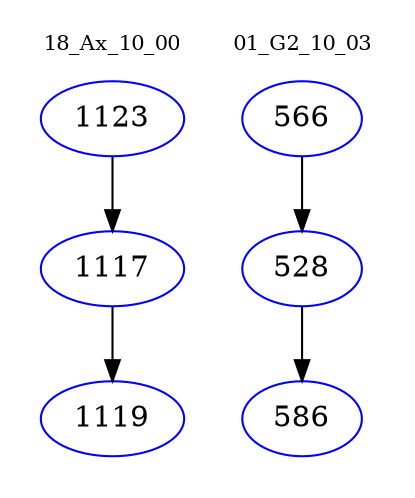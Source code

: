 digraph{
subgraph cluster_0 {
color = white
label = "18_Ax_10_00";
fontsize=10;
T0_1123 [label="1123", color="blue"]
T0_1123 -> T0_1117 [color="black"]
T0_1117 [label="1117", color="blue"]
T0_1117 -> T0_1119 [color="black"]
T0_1119 [label="1119", color="blue"]
}
subgraph cluster_1 {
color = white
label = "01_G2_10_03";
fontsize=10;
T1_566 [label="566", color="blue"]
T1_566 -> T1_528 [color="black"]
T1_528 [label="528", color="blue"]
T1_528 -> T1_586 [color="black"]
T1_586 [label="586", color="blue"]
}
}
